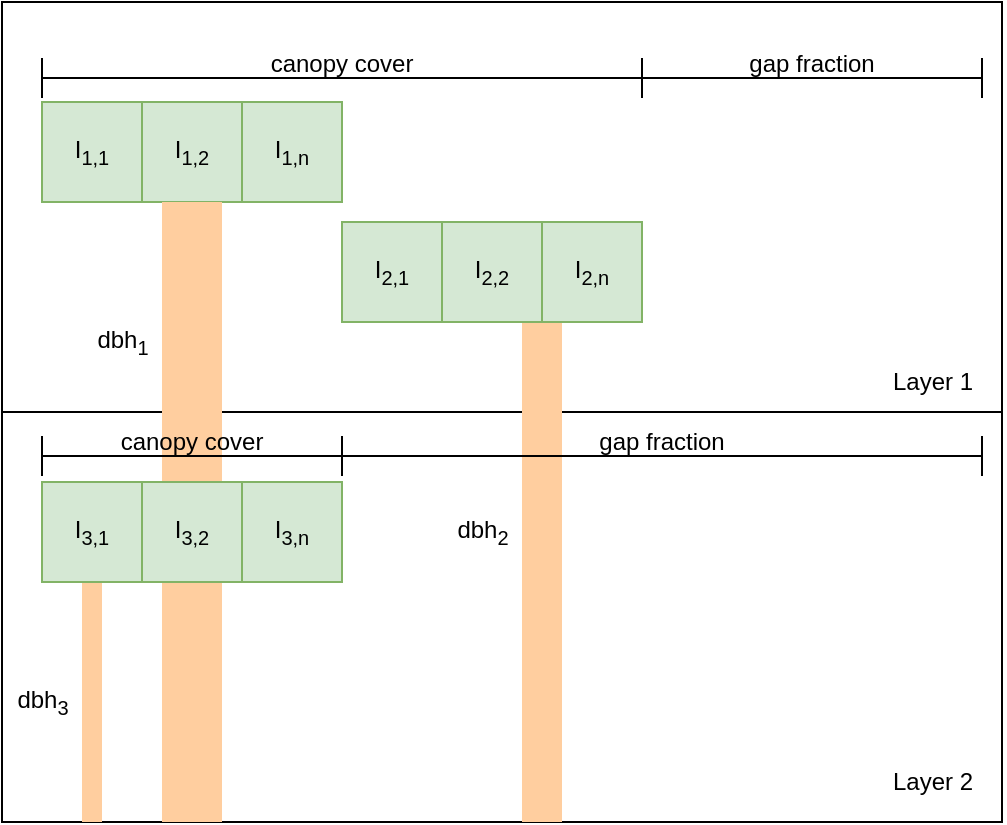 <mxfile version="15.7.3" type="device"><diagram id="ghsh99JfegNQISBDUc_w" name="Page-1"><mxGraphModel dx="1333" dy="915" grid="1" gridSize="10" guides="1" tooltips="1" connect="1" arrows="1" fold="1" page="1" pageScale="1" pageWidth="850" pageHeight="1100" math="0" shadow="0"><root><mxCell id="0"/><mxCell id="1" parent="0"/><mxCell id="0ObF1bMNJwwI3bqEfHVA-3" value="" style="rounded=0;whiteSpace=wrap;html=1;" vertex="1" parent="1"><mxGeometry x="90" y="90" width="500" height="410" as="geometry"/></mxCell><mxCell id="0ObF1bMNJwwI3bqEfHVA-4" value="" style="endArrow=none;html=1;rounded=0;exitX=0;exitY=0.5;exitDx=0;exitDy=0;entryX=1;entryY=0.5;entryDx=0;entryDy=0;" edge="1" parent="1" source="0ObF1bMNJwwI3bqEfHVA-3" target="0ObF1bMNJwwI3bqEfHVA-3"><mxGeometry width="50" height="50" relative="1" as="geometry"><mxPoint x="500" y="490" as="sourcePoint"/><mxPoint x="550" y="440" as="targetPoint"/></mxGeometry></mxCell><mxCell id="0ObF1bMNJwwI3bqEfHVA-5" value="I&lt;sub&gt;1,1&lt;/sub&gt;" style="whiteSpace=wrap;html=1;aspect=fixed;fillColor=#d5e8d4;strokeColor=#82b366;" vertex="1" parent="1"><mxGeometry x="110" y="140" width="50" height="50" as="geometry"/></mxCell><mxCell id="0ObF1bMNJwwI3bqEfHVA-6" value="I&lt;sub&gt;1,2&lt;/sub&gt;" style="whiteSpace=wrap;html=1;aspect=fixed;fillColor=#d5e8d4;strokeColor=#82b366;" vertex="1" parent="1"><mxGeometry x="160" y="140" width="50" height="50" as="geometry"/></mxCell><mxCell id="0ObF1bMNJwwI3bqEfHVA-7" value="I&lt;sub&gt;1,n&lt;/sub&gt;" style="whiteSpace=wrap;html=1;aspect=fixed;fillColor=#d5e8d4;strokeColor=#82b366;" vertex="1" parent="1"><mxGeometry x="210" y="140" width="50" height="50" as="geometry"/></mxCell><mxCell id="0ObF1bMNJwwI3bqEfHVA-16" value="" style="rounded=0;whiteSpace=wrap;html=1;strokeColor=none;fillColor=#FFCE9F;" vertex="1" parent="1"><mxGeometry x="170" y="190" width="30" height="310" as="geometry"/></mxCell><mxCell id="0ObF1bMNJwwI3bqEfHVA-15" value="" style="rounded=0;whiteSpace=wrap;html=1;strokeColor=none;fillColor=#FFCE9F;" vertex="1" parent="1"><mxGeometry x="130" y="380" width="10" height="120" as="geometry"/></mxCell><mxCell id="0ObF1bMNJwwI3bqEfHVA-17" value="" style="rounded=0;whiteSpace=wrap;html=1;strokeColor=none;fillColor=#FFCE9F;" vertex="1" parent="1"><mxGeometry x="350" y="250" width="20" height="250" as="geometry"/></mxCell><mxCell id="0ObF1bMNJwwI3bqEfHVA-18" value="I&lt;sub&gt;2,1&lt;/sub&gt;" style="whiteSpace=wrap;html=1;aspect=fixed;fillColor=#d5e8d4;strokeColor=#82b366;" vertex="1" parent="1"><mxGeometry x="260" y="200" width="50" height="50" as="geometry"/></mxCell><mxCell id="0ObF1bMNJwwI3bqEfHVA-19" value="I&lt;sub&gt;2,2&lt;/sub&gt;" style="whiteSpace=wrap;html=1;aspect=fixed;fillColor=#d5e8d4;strokeColor=#82b366;" vertex="1" parent="1"><mxGeometry x="310" y="200" width="50" height="50" as="geometry"/></mxCell><mxCell id="0ObF1bMNJwwI3bqEfHVA-20" value="I&lt;sub&gt;2,n&lt;/sub&gt;" style="whiteSpace=wrap;html=1;aspect=fixed;fillColor=#d5e8d4;strokeColor=#82b366;" vertex="1" parent="1"><mxGeometry x="360" y="200" width="50" height="50" as="geometry"/></mxCell><mxCell id="0ObF1bMNJwwI3bqEfHVA-21" value="I&lt;sub&gt;3,1&lt;/sub&gt;" style="whiteSpace=wrap;html=1;aspect=fixed;fillColor=#d5e8d4;strokeColor=#82b366;" vertex="1" parent="1"><mxGeometry x="110" y="330" width="50" height="50" as="geometry"/></mxCell><mxCell id="0ObF1bMNJwwI3bqEfHVA-22" value="I&lt;sub&gt;3,2&lt;/sub&gt;" style="whiteSpace=wrap;html=1;aspect=fixed;fillColor=#d5e8d4;strokeColor=#82b366;" vertex="1" parent="1"><mxGeometry x="160" y="330" width="50" height="50" as="geometry"/></mxCell><mxCell id="0ObF1bMNJwwI3bqEfHVA-23" value="I&lt;sub&gt;3,n&lt;/sub&gt;" style="whiteSpace=wrap;html=1;aspect=fixed;fillColor=#d5e8d4;strokeColor=#82b366;" vertex="1" parent="1"><mxGeometry x="210" y="330" width="50" height="50" as="geometry"/></mxCell><mxCell id="0ObF1bMNJwwI3bqEfHVA-24" value="dbh&lt;sub&gt;1&lt;/sub&gt;" style="text;html=1;align=center;verticalAlign=middle;resizable=0;points=[];autosize=1;strokeColor=none;fillColor=none;" vertex="1" parent="1"><mxGeometry x="130" y="250" width="40" height="20" as="geometry"/></mxCell><mxCell id="0ObF1bMNJwwI3bqEfHVA-26" value="dbh&lt;sub&gt;2&lt;/sub&gt;" style="text;html=1;align=center;verticalAlign=middle;resizable=0;points=[];autosize=1;strokeColor=none;fillColor=none;" vertex="1" parent="1"><mxGeometry x="310" y="345" width="40" height="20" as="geometry"/></mxCell><mxCell id="0ObF1bMNJwwI3bqEfHVA-27" value="dbh&lt;sub&gt;3&lt;/sub&gt;" style="text;html=1;align=center;verticalAlign=middle;resizable=0;points=[];autosize=1;strokeColor=none;fillColor=none;" vertex="1" parent="1"><mxGeometry x="90" y="430" width="40" height="20" as="geometry"/></mxCell><mxCell id="0ObF1bMNJwwI3bqEfHVA-28" value="Layer 1" style="text;html=1;align=center;verticalAlign=middle;resizable=0;points=[];autosize=1;strokeColor=none;fillColor=none;" vertex="1" parent="1"><mxGeometry x="530" y="270" width="50" height="20" as="geometry"/></mxCell><mxCell id="0ObF1bMNJwwI3bqEfHVA-29" value="Layer 2" style="text;html=1;align=center;verticalAlign=middle;resizable=0;points=[];autosize=1;strokeColor=none;fillColor=none;" vertex="1" parent="1"><mxGeometry x="530" y="470" width="50" height="20" as="geometry"/></mxCell><mxCell id="0ObF1bMNJwwI3bqEfHVA-30" value="&lt;div&gt;gap fraction&lt;/div&gt;&lt;div&gt;&lt;br&gt;&lt;/div&gt;" style="shape=crossbar;whiteSpace=wrap;html=1;rounded=1;fillColor=#FFCE9F;" vertex="1" parent="1"><mxGeometry x="410" y="118" width="170" height="20" as="geometry"/></mxCell><mxCell id="0ObF1bMNJwwI3bqEfHVA-31" value="&lt;div&gt;canopy cover&lt;/div&gt;&lt;div&gt;&lt;br&gt;&lt;/div&gt;" style="shape=crossbar;whiteSpace=wrap;html=1;rounded=1;fillColor=#FFCE9F;" vertex="1" parent="1"><mxGeometry x="110" y="118" width="300" height="20" as="geometry"/></mxCell><mxCell id="0ObF1bMNJwwI3bqEfHVA-32" value="&lt;div&gt;gap fraction&lt;/div&gt;&lt;div&gt;&lt;br&gt;&lt;/div&gt;" style="shape=crossbar;whiteSpace=wrap;html=1;rounded=1;fillColor=#FFCE9F;" vertex="1" parent="1"><mxGeometry x="260" y="307" width="320" height="20" as="geometry"/></mxCell><mxCell id="0ObF1bMNJwwI3bqEfHVA-33" value="&lt;div&gt;canopy cover&lt;/div&gt;&lt;div&gt;&lt;br&gt;&lt;/div&gt;" style="shape=crossbar;whiteSpace=wrap;html=1;rounded=1;fillColor=#FFCE9F;" vertex="1" parent="1"><mxGeometry x="110" y="307" width="150" height="20" as="geometry"/></mxCell></root></mxGraphModel></diagram></mxfile>